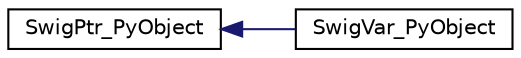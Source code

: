 digraph "Graphical Class Hierarchy"
{
 // LATEX_PDF_SIZE
  edge [fontname="Helvetica",fontsize="10",labelfontname="Helvetica",labelfontsize="10"];
  node [fontname="Helvetica",fontsize="10",shape=record];
  rankdir="LR";
  Node0 [label="SwigPtr_PyObject",height=0.2,width=0.4,color="black", fillcolor="white", style="filled",URL="$classswig_1_1_swig_ptr___py_object.html",tooltip=" "];
  Node0 -> Node1 [dir="back",color="midnightblue",fontsize="10",style="solid",fontname="Helvetica"];
  Node1 [label="SwigVar_PyObject",height=0.2,width=0.4,color="black", fillcolor="white", style="filled",URL="$structswig_1_1_swig_var___py_object.html",tooltip=" "];
}
